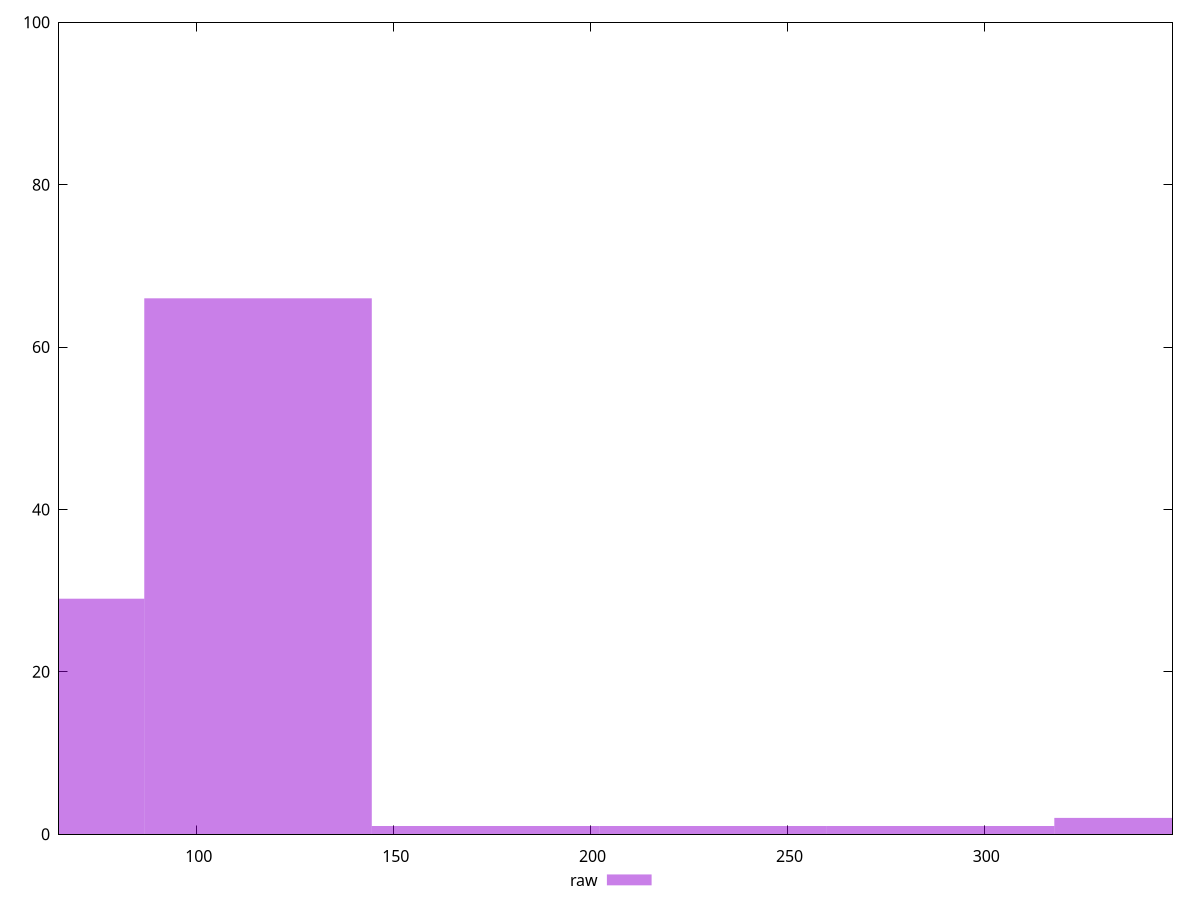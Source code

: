 reset

$raw <<EOF
115.55187032247028 66
57.77593516123514 29
173.32780548370542 1
288.87967580617567 1
231.10374064494056 1
346.65561096741084 2
EOF

set key outside below
set boxwidth 57.77593516123514
set xrange [65.009:347.78200000000004]
set yrange [0:100]
set trange [0:100]
set style fill transparent solid 0.5 noborder
set terminal svg size 640, 490 enhanced background rgb 'white'
set output "report_00018_2021-02-10T15-25-16.877Z/server-response-time/samples/pages/raw/histogram.svg"

plot $raw title "raw" with boxes

reset
